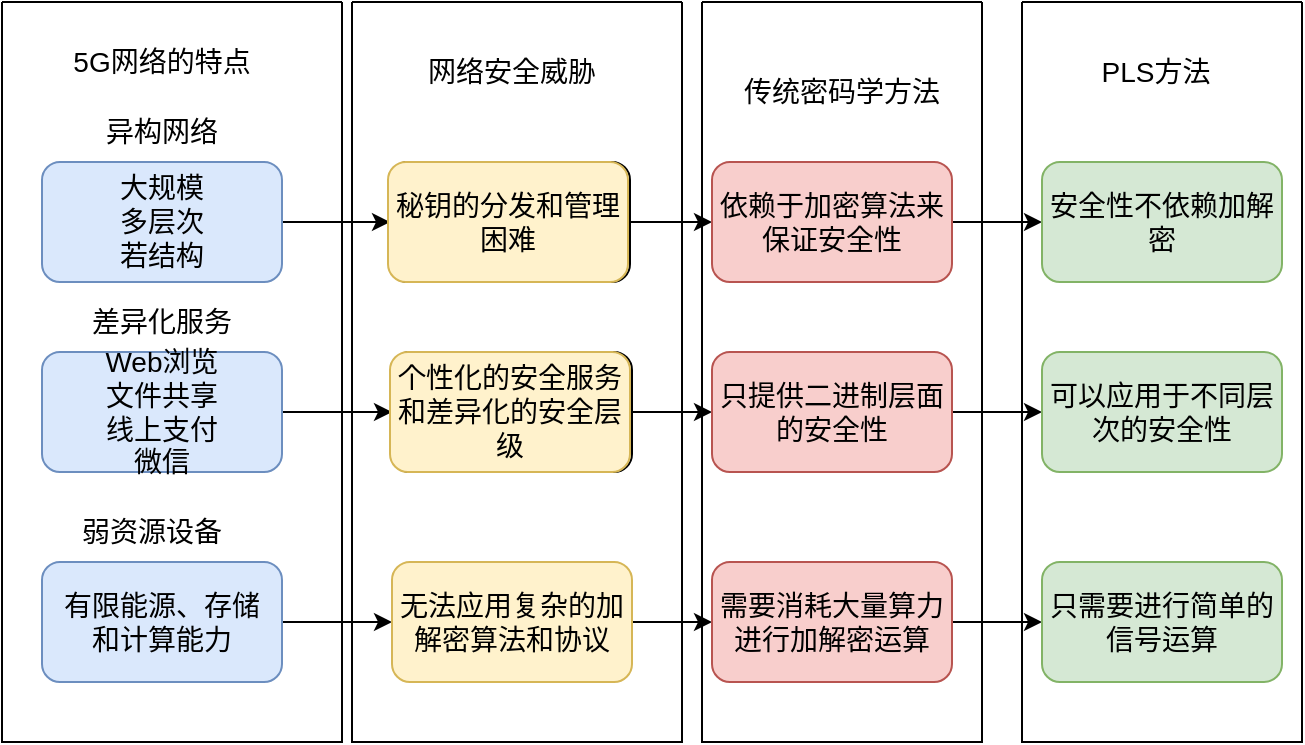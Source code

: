<mxfile version="21.2.9" type="github">
  <diagram name="第 1 页" id="1TlrbtWuX3vKmyQwFwQM">
    <mxGraphModel dx="1562" dy="837" grid="1" gridSize="10" guides="1" tooltips="1" connect="1" arrows="1" fold="1" page="1" pageScale="1" pageWidth="827" pageHeight="1169" math="0" shadow="0">
      <root>
        <mxCell id="0" />
        <mxCell id="1" parent="0" />
        <mxCell id="c0oPgKCWFj7dryv76GOQ-22" style="edgeStyle=orthogonalEdgeStyle;rounded=0;orthogonalLoop=1;jettySize=auto;html=1;exitX=1;exitY=0.5;exitDx=0;exitDy=0;" edge="1" parent="1" source="c0oPgKCWFj7dryv76GOQ-2" target="c0oPgKCWFj7dryv76GOQ-10">
          <mxGeometry relative="1" as="geometry" />
        </mxCell>
        <mxCell id="c0oPgKCWFj7dryv76GOQ-2" value="大规模&lt;br style=&quot;font-size: 14px;&quot;&gt;多层次&lt;br style=&quot;font-size: 14px;&quot;&gt;若结构" style="rounded=1;whiteSpace=wrap;html=1;fontSize=14;fillColor=#dae8fc;strokeColor=#6c8ebf;" vertex="1" parent="1">
          <mxGeometry x="240" y="430" width="120" height="60" as="geometry" />
        </mxCell>
        <mxCell id="c0oPgKCWFj7dryv76GOQ-3" value="5G网络的特点" style="text;html=1;strokeColor=none;fillColor=none;align=center;verticalAlign=middle;whiteSpace=wrap;rounded=0;fontSize=14;" vertex="1" parent="1">
          <mxGeometry x="250" y="370" width="100" height="20" as="geometry" />
        </mxCell>
        <mxCell id="c0oPgKCWFj7dryv76GOQ-25" style="edgeStyle=orthogonalEdgeStyle;rounded=0;orthogonalLoop=1;jettySize=auto;html=1;exitX=1;exitY=0.5;exitDx=0;exitDy=0;entryX=0;entryY=0.5;entryDx=0;entryDy=0;" edge="1" parent="1" source="c0oPgKCWFj7dryv76GOQ-4" target="c0oPgKCWFj7dryv76GOQ-11">
          <mxGeometry relative="1" as="geometry" />
        </mxCell>
        <mxCell id="c0oPgKCWFj7dryv76GOQ-4" value="Web浏览&lt;br style=&quot;font-size: 14px;&quot;&gt;文件共享&lt;br style=&quot;font-size: 14px;&quot;&gt;线上支付&lt;br style=&quot;font-size: 14px;&quot;&gt;微信" style="rounded=1;whiteSpace=wrap;html=1;fontSize=14;fillColor=#dae8fc;strokeColor=#6c8ebf;" vertex="1" parent="1">
          <mxGeometry x="240" y="525" width="120" height="60" as="geometry" />
        </mxCell>
        <mxCell id="c0oPgKCWFj7dryv76GOQ-28" style="edgeStyle=orthogonalEdgeStyle;rounded=0;orthogonalLoop=1;jettySize=auto;html=1;exitX=1;exitY=0.5;exitDx=0;exitDy=0;" edge="1" parent="1" source="c0oPgKCWFj7dryv76GOQ-5" target="c0oPgKCWFj7dryv76GOQ-13">
          <mxGeometry relative="1" as="geometry" />
        </mxCell>
        <mxCell id="c0oPgKCWFj7dryv76GOQ-5" value="有限能源、存储&lt;br style=&quot;font-size: 14px;&quot;&gt;和计算能力" style="rounded=1;whiteSpace=wrap;html=1;fontSize=14;fillColor=#dae8fc;strokeColor=#6c8ebf;" vertex="1" parent="1">
          <mxGeometry x="240" y="630" width="120" height="60" as="geometry" />
        </mxCell>
        <mxCell id="c0oPgKCWFj7dryv76GOQ-6" value="异构网络" style="text;html=1;strokeColor=none;fillColor=none;align=center;verticalAlign=middle;whiteSpace=wrap;rounded=0;fontSize=14;" vertex="1" parent="1">
          <mxGeometry x="270" y="400" width="60" height="30" as="geometry" />
        </mxCell>
        <mxCell id="c0oPgKCWFj7dryv76GOQ-7" value="差异化服务" style="text;html=1;strokeColor=none;fillColor=none;align=center;verticalAlign=middle;whiteSpace=wrap;rounded=0;fontSize=14;" vertex="1" parent="1">
          <mxGeometry x="260" y="495" width="80" height="30" as="geometry" />
        </mxCell>
        <mxCell id="c0oPgKCWFj7dryv76GOQ-8" value="弱资源设备" style="text;html=1;strokeColor=none;fillColor=none;align=center;verticalAlign=middle;whiteSpace=wrap;rounded=0;fontSize=14;" vertex="1" parent="1">
          <mxGeometry x="250" y="600" width="90" height="30" as="geometry" />
        </mxCell>
        <mxCell id="c0oPgKCWFj7dryv76GOQ-23" style="edgeStyle=orthogonalEdgeStyle;rounded=0;orthogonalLoop=1;jettySize=auto;html=1;exitX=1;exitY=0.5;exitDx=0;exitDy=0;entryX=0;entryY=0.5;entryDx=0;entryDy=0;" edge="1" parent="1" source="c0oPgKCWFj7dryv76GOQ-10" target="c0oPgKCWFj7dryv76GOQ-15">
          <mxGeometry relative="1" as="geometry" />
        </mxCell>
        <mxCell id="c0oPgKCWFj7dryv76GOQ-10" value="秘钥的分发和管理困难" style="rounded=1;whiteSpace=wrap;html=1;fontSize=14;" vertex="1" parent="1">
          <mxGeometry x="414" y="430" width="120" height="60" as="geometry" />
        </mxCell>
        <mxCell id="c0oPgKCWFj7dryv76GOQ-26" style="edgeStyle=orthogonalEdgeStyle;rounded=0;orthogonalLoop=1;jettySize=auto;html=1;exitX=1;exitY=0.5;exitDx=0;exitDy=0;" edge="1" parent="1" source="c0oPgKCWFj7dryv76GOQ-11" target="c0oPgKCWFj7dryv76GOQ-16">
          <mxGeometry relative="1" as="geometry" />
        </mxCell>
        <mxCell id="c0oPgKCWFj7dryv76GOQ-11" value="个性化的安全服务和差异化的安全层级" style="rounded=1;whiteSpace=wrap;html=1;fontSize=14;" vertex="1" parent="1">
          <mxGeometry x="415" y="525" width="120" height="60" as="geometry" />
        </mxCell>
        <mxCell id="c0oPgKCWFj7dryv76GOQ-29" style="edgeStyle=orthogonalEdgeStyle;rounded=0;orthogonalLoop=1;jettySize=auto;html=1;exitX=1;exitY=0.5;exitDx=0;exitDy=0;" edge="1" parent="1" source="c0oPgKCWFj7dryv76GOQ-13" target="c0oPgKCWFj7dryv76GOQ-17">
          <mxGeometry relative="1" as="geometry" />
        </mxCell>
        <mxCell id="c0oPgKCWFj7dryv76GOQ-13" value="无法应用复杂的加解密算法和协议" style="rounded=1;whiteSpace=wrap;html=1;fontSize=14;fillColor=#fff2cc;strokeColor=#d6b656;" vertex="1" parent="1">
          <mxGeometry x="415" y="630" width="120" height="60" as="geometry" />
        </mxCell>
        <mxCell id="c0oPgKCWFj7dryv76GOQ-24" style="edgeStyle=orthogonalEdgeStyle;rounded=0;orthogonalLoop=1;jettySize=auto;html=1;exitX=1;exitY=0.5;exitDx=0;exitDy=0;" edge="1" parent="1" source="c0oPgKCWFj7dryv76GOQ-15" target="c0oPgKCWFj7dryv76GOQ-19">
          <mxGeometry relative="1" as="geometry" />
        </mxCell>
        <mxCell id="c0oPgKCWFj7dryv76GOQ-15" value="依赖于加密算法来保证安全性" style="rounded=1;whiteSpace=wrap;html=1;fontSize=14;fillColor=#f8cecc;strokeColor=#b85450;" vertex="1" parent="1">
          <mxGeometry x="575" y="430" width="120" height="60" as="geometry" />
        </mxCell>
        <mxCell id="c0oPgKCWFj7dryv76GOQ-27" style="edgeStyle=orthogonalEdgeStyle;rounded=0;orthogonalLoop=1;jettySize=auto;html=1;exitX=1;exitY=0.5;exitDx=0;exitDy=0;" edge="1" parent="1" source="c0oPgKCWFj7dryv76GOQ-16" target="c0oPgKCWFj7dryv76GOQ-20">
          <mxGeometry relative="1" as="geometry" />
        </mxCell>
        <mxCell id="c0oPgKCWFj7dryv76GOQ-16" value="只提供二进制层面的安全性" style="rounded=1;whiteSpace=wrap;html=1;fontSize=14;fillColor=#f8cecc;strokeColor=#b85450;" vertex="1" parent="1">
          <mxGeometry x="575" y="525" width="120" height="60" as="geometry" />
        </mxCell>
        <mxCell id="c0oPgKCWFj7dryv76GOQ-30" style="edgeStyle=orthogonalEdgeStyle;rounded=0;orthogonalLoop=1;jettySize=auto;html=1;exitX=1;exitY=0.5;exitDx=0;exitDy=0;" edge="1" parent="1" source="c0oPgKCWFj7dryv76GOQ-17" target="c0oPgKCWFj7dryv76GOQ-21">
          <mxGeometry relative="1" as="geometry" />
        </mxCell>
        <mxCell id="c0oPgKCWFj7dryv76GOQ-17" value="需要消耗大量算力进行加解密运算" style="rounded=1;whiteSpace=wrap;html=1;fontSize=14;fillColor=#f8cecc;strokeColor=#b85450;" vertex="1" parent="1">
          <mxGeometry x="575" y="630" width="120" height="60" as="geometry" />
        </mxCell>
        <mxCell id="c0oPgKCWFj7dryv76GOQ-18" value="PLS方法" style="text;html=1;strokeColor=none;fillColor=none;align=center;verticalAlign=middle;whiteSpace=wrap;rounded=0;fontSize=14;" vertex="1" parent="1">
          <mxGeometry x="767" y="370" width="60" height="30" as="geometry" />
        </mxCell>
        <mxCell id="c0oPgKCWFj7dryv76GOQ-19" value="安全性不依赖加解密" style="rounded=1;whiteSpace=wrap;html=1;fontSize=14;fillColor=#d5e8d4;strokeColor=#82b366;" vertex="1" parent="1">
          <mxGeometry x="740" y="430" width="120" height="60" as="geometry" />
        </mxCell>
        <mxCell id="c0oPgKCWFj7dryv76GOQ-20" value="可以应用于不同层次的安全性" style="rounded=1;whiteSpace=wrap;html=1;fontSize=14;fillColor=#d5e8d4;strokeColor=#82b366;" vertex="1" parent="1">
          <mxGeometry x="740" y="525" width="120" height="60" as="geometry" />
        </mxCell>
        <mxCell id="c0oPgKCWFj7dryv76GOQ-21" value="只需要进行简单的信号运算" style="rounded=1;whiteSpace=wrap;html=1;fontSize=14;fillColor=#d5e8d4;strokeColor=#82b366;" vertex="1" parent="1">
          <mxGeometry x="740" y="630" width="120" height="60" as="geometry" />
        </mxCell>
        <mxCell id="c0oPgKCWFj7dryv76GOQ-31" value="" style="swimlane;startSize=0;" vertex="1" parent="1">
          <mxGeometry x="220" y="350" width="170" height="370" as="geometry" />
        </mxCell>
        <mxCell id="c0oPgKCWFj7dryv76GOQ-32" value="" style="swimlane;startSize=0;" vertex="1" parent="1">
          <mxGeometry x="395" y="350" width="165" height="370" as="geometry">
            <mxRectangle x="395" y="350" width="50" height="40" as="alternateBounds" />
          </mxGeometry>
        </mxCell>
        <mxCell id="c0oPgKCWFj7dryv76GOQ-9" value="网络安全威胁" style="text;html=1;strokeColor=none;fillColor=none;align=center;verticalAlign=middle;whiteSpace=wrap;rounded=0;fontSize=14;" vertex="1" parent="c0oPgKCWFj7dryv76GOQ-32">
          <mxGeometry x="35" y="20" width="90" height="30" as="geometry" />
        </mxCell>
        <mxCell id="c0oPgKCWFj7dryv76GOQ-33" value="" style="swimlane;startSize=0;" vertex="1" parent="1">
          <mxGeometry x="570" y="350" width="140" height="370" as="geometry" />
        </mxCell>
        <mxCell id="c0oPgKCWFj7dryv76GOQ-14" value="传统密码学方法" style="text;html=1;strokeColor=none;fillColor=none;align=center;verticalAlign=middle;whiteSpace=wrap;rounded=0;fontSize=14;" vertex="1" parent="c0oPgKCWFj7dryv76GOQ-33">
          <mxGeometry x="15" y="30" width="110" height="30" as="geometry" />
        </mxCell>
        <mxCell id="c0oPgKCWFj7dryv76GOQ-34" value="" style="swimlane;startSize=0;" vertex="1" parent="1">
          <mxGeometry x="730" y="350" width="140" height="370" as="geometry" />
        </mxCell>
        <mxCell id="c0oPgKCWFj7dryv76GOQ-35" value="秘钥的分发和管理困难" style="rounded=1;whiteSpace=wrap;html=1;fontSize=14;fillColor=#fff2cc;strokeColor=#d6b656;" vertex="1" parent="1">
          <mxGeometry x="413" y="430" width="120" height="60" as="geometry" />
        </mxCell>
        <mxCell id="c0oPgKCWFj7dryv76GOQ-36" value="个性化的安全服务和差异化的安全层级" style="rounded=1;whiteSpace=wrap;html=1;fontSize=14;fillColor=#fff2cc;strokeColor=#d6b656;" vertex="1" parent="1">
          <mxGeometry x="414" y="525" width="120" height="60" as="geometry" />
        </mxCell>
      </root>
    </mxGraphModel>
  </diagram>
</mxfile>
